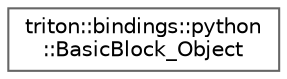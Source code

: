 digraph "Graphical Class Hierarchy"
{
 // LATEX_PDF_SIZE
  bgcolor="transparent";
  edge [fontname=Helvetica,fontsize=10,labelfontname=Helvetica,labelfontsize=10];
  node [fontname=Helvetica,fontsize=10,shape=box,height=0.2,width=0.4];
  rankdir="LR";
  Node0 [label="triton::bindings::python\l::BasicBlock_Object",height=0.2,width=0.4,color="grey40", fillcolor="white", style="filled",URL="$structtriton_1_1bindings_1_1python_1_1BasicBlock__Object.html",tooltip="pyBasicBlock object."];
}
